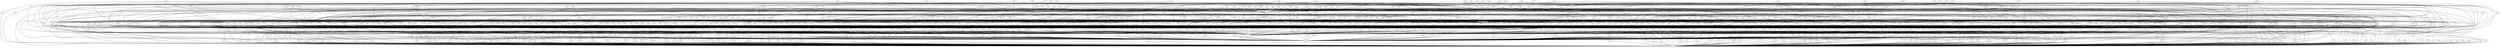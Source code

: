 graph G {
0;
1;
2;
3;
4;
5;
6;
7;
8;
9;
10;
11;
12;
13;
14;
15;
16;
17;
18;
19;
20;
21;
22;
23;
24;
25;
26;
27;
28;
29;
30;
31;
32;
33;
34;
35;
36;
37;
38;
39;
40;
41;
42;
43;
44;
45;
46;
47;
48;
49;
50;
51;
52;
53;
54;
55;
56;
57;
58;
59;
60;
61;
62;
63;
64;
65;
66;
67;
68;
69;
70;
71;
72;
73;
74;
75;
76;
77;
78;
79;
80;
81;
82;
83;
84;
85;
86;
87;
88;
89;
90;
91;
92;
93;
94;
95;
96;
97;
98;
99;
100;
101;
102;
103;
104;
105;
106;
107;
108;
109;
110;
111;
112;
113;
114;
115;
116;
117;
118;
119;
120;
121;
122;
123;
124;
125;
126;
127;
128;
129;
130;
131;
132;
133;
134;
135;
136;
137;
138;
139;
140;
141;
142;
143;
144;
145;
146;
147;
148;
149;
150;
151;
152;
153;
154;
155;
156;
157;
158;
159;
160;
161;
162;
163;
164;
165;
166;
167;
168;
169;
170;
171;
172;
173;
174;
175;
176;
177;
178;
179;
180;
181;
182;
183;
184;
185;
186;
187;
188;
189;
190;
191;
192;
193;
194;
195;
196;
197;
198;
199;
200;
201;
202;
203;
204;
205;
206;
207;
208;
209;
210;
211;
212;
213;
214;
215;
216;
217;
218;
219;
220;
221;
222;
223;
224;
225;
226;
227;
228;
229;
230;
231;
232;
233;
234;
235;
236;
237;
238;
239;
240;
241;
242;
243;
244;
245;
246;
247;
248;
249;
250;
251;
252;
253;
254;
255;
256;
257;
258;
259;
260;
261;
262;
263;
264;
265;
266;
267;
268;
269;
270;
271;
272;
273;
274;
275;
276;
277;
278;
279;
280;
281;
282;
283;
284;
285;
286;
287;
288;
289;
290;
291;
292;
293;
294;
295;
296;
297;
298;
299;
300;
301;
302;
303;
304;
305;
306;
307;
308;
309;
310;
311;
312;
313;
314;
315;
316;
317;
318;
319;
320;
321;
322;
323;
324;
325;
326;
327;
328;
329;
330;
331;
332;
333;
334;
335;
336;
337;
338;
339;
340;
341;
342;
343;
344;
345;
346;
347;
348;
349;
350;
351;
352;
353;
354;
355;
356;
357;
358;
359;
360;
361;
362;
363;
364;
365;
366;
367;
368;
369;
370;
371;
372;
373;
374;
375;
376;
377;
378;
379;
380;
381;
382;
383;
384;
385;
386;
387;
388;
389;
390;
391;
392;
393;
394;
395;
396;
397;
398;
399;
400;
401;
402;
403;
404;
405;
406;
407;
408;
409;
410;
411;
412;
413;
414;
415;
416;
417;
418;
419;
420;
421;
422;
423;
424;
425;
426;
427;
428;
429;
430;
431;
432;
433;
434;
435;
436;
437;
438;
439;
440;
441;
442;
443;
444;
445;
446;
447;
448;
449;
450;
451;
452;
453;
454;
455;
456;
457;
458;
459;
460;
461;
462;
463;
464;
465;
466;
467;
468;
469;
470;
471;
472;
473;
474;
475;
476;
477;
478;
479;
480;
481;
482;
483;
484;
485;
486;
487;
488;
489;
490;
491;
492;
493;
494;
495;
496;
497;
498;
499;
500;
501;
502;
503;
504;
505;
506;
507;
508;
509;
510;
511;
512;
513;
514;
515;
516;
517;
518;
519;
520;
521;
522;
523;
524;
525;
526;
527;
528;
529;
530;
531;
532;
533;
534;
535;
536;
537;
538;
539;
540;
541;
542;
543;
544;
545;
546;
547;
548;
549;
550;
551;
552;
553;
554;
555;
556;
557;
558;
559;
560;
561;
562;
563;
564;
565;
566;
567;
568;
569;
570;
571;
572;
573;
574;
575;
576;
577;
578;
579;
580;
581;
582;
583;
584;
585;
586;
587;
588;
589;
590;
591;
592;
593;
594;
595;
596;
597;
598;
599;
600;
601;
602;
603;
604;
605;
606;
607;
608;
609;
610;
611;
612;
613;
614;
615;
616;
617;
618;
619;
620;
621;
622;
623;
624;
625;
626;
627;
628;
629;
630;
631;
632;
633;
634;
635;
636;
637;
638;
639;
640;
641;
642;
643;
644;
645;
646;
647;
648;
649;
650;
651;
652;
653;
654;
655;
656;
657;
658;
659;
660;
661;
662;
663;
664;
665;
666;
667;
668;
669;
670;
671;
672;
673;
674;
675;
676;
677;
678;
679;
680;
681;
682;
683;
684;
685;
686;
687;
688;
689;
690;
691;
692;
693;
694;
695;
696;
697;
698;
699;
700;
701;
702;
703;
704;
705;
706;
707;
708;
709;
710;
711;
712;
713;
714;
715;
716;
717;
718;
719;
720;
721;
722;
723;
724;
725;
726;
727;
728;
729;
730;
731;
732;
733;
734;
735;
736;
737;
738;
739;
740;
741;
742;
743;
744;
745;
746;
747;
748;
749;
750;
751;
752;
753;
754;
755;
756;
757;
758;
759;
760;
761;
762;
763;
764;
765;
766;
767;
768;
769;
770;
771;
772;
773;
774;
775;
776;
777;
778;
779;
780;
781;
782;
783;
784;
785;
786;
787;
788;
789;
790;
791;
792;
793;
794;
795;
796;
797;
798;
799;
800;
801;
802;
803;
804;
805;
806;
807;
808;
809;
810;
811;
812;
813;
814;
815;
816;
817;
818;
819;
820;
821;
822;
823;
824;
825;
826;
827;
828;
829;
830;
831;
832;
833;
834;
835;
836;
837;
838;
839;
840;
841;
842;
843;
844;
845;
846;
847;
848;
849;
850;
851;
852;
853;
854;
855;
856;
857;
858;
859;
860;
861;
862;
863;
864;
865;
866;
867;
868;
869;
870;
871;
872;
873;
874;
875;
876;
877;
878;
879;
880;
881;
882;
883;
884;
885;
886;
887;
888;
889;
890;
891;
892;
893;
894;
895;
896;
897;
898;
899;
900;
901;
902;
903;
904;
905;
906;
907;
908;
909;
910;
911;
912;
913;
914;
915;
916;
917;
918;
919;
920;
921;
922;
923;
924;
925;
926;
927;
928;
929;
930;
931;
932;
933;
934;
935;
936;
937;
938;
939;
940;
941;
942;
943;
944;
945;
946;
947;
948;
949;
950;
951;
952;
953;
954;
955;
956;
957;
958;
959;
960;
961;
962;
963;
964;
965;
966;
967;
968;
969;
970;
971;
972;
973;
974;
975;
976;
977;
978;
979;
980;
981;
982;
983;
984;
985;
986;
987;
988;
989;
990;
991;
992;
993;
994;
995;
996;
997;
998;
999;
1--0 ;
2--0 ;
3--0 ;
4--0 ;
5--0 ;
6--0 ;
7--0 ;
8--0 ;
9--0 ;
10--0 ;
11--0 ;
12--0 ;
13--0 ;
14--0 ;
15--0 ;
16--0 ;
17--0 ;
18--0 ;
19--0 ;
20--0 ;
21--0 ;
22--0 ;
23--0 ;
24--0 ;
25--0 ;
26--0 ;
27--0 ;
28--0 ;
29--0 ;
30--0 ;
31--0 ;
32--0 ;
33--0 ;
34--0 ;
35--0 ;
36--0 ;
37--0 ;
38--0 ;
39--0 ;
40--0 ;
41--0 ;
42--0 ;
43--0 ;
44--0 ;
45--0 ;
46--0 ;
47--0 ;
48--0 ;
49--0 ;
50--0 ;
51--0 ;
52--0 ;
53--0 ;
54--0 ;
55--0 ;
56--0 ;
57--0 ;
58--0 ;
59--0 ;
60--0 ;
61--0 ;
62--0 ;
63--0 ;
64--0 ;
65--0 ;
66--0 ;
67--0 ;
68--0 ;
69--0 ;
70--0 ;
71--0 ;
72--0 ;
73--0 ;
74--0 ;
75--0 ;
76--0 ;
77--0 ;
78--0 ;
79--0 ;
80--0 ;
81--0 ;
82--0 ;
83--0 ;
84--0 ;
85--0 ;
86--0 ;
87--0 ;
88--0 ;
89--0 ;
90--0 ;
91--0 ;
92--0 ;
93--0 ;
94--0 ;
95--0 ;
96--0 ;
97--0 ;
98--0 ;
99--0 ;
100--0 ;
101--0 ;
102--0 ;
103--0 ;
104--0 ;
105--0 ;
106--0 ;
107--0 ;
108--0 ;
109--0 ;
110--0 ;
111--0 ;
112--0 ;
113--0 ;
114--0 ;
115--0 ;
116--0 ;
117--0 ;
118--0 ;
119--0 ;
120--0 ;
121--0 ;
122--0 ;
123--0 ;
124--0 ;
125--0 ;
126--0 ;
127--0 ;
128--0 ;
129--0 ;
130--0 ;
131--0 ;
132--0 ;
133--0 ;
134--0 ;
135--0 ;
136--0 ;
137--0 ;
138--0 ;
139--0 ;
140--0 ;
141--0 ;
142--0 ;
143--0 ;
144--0 ;
145--0 ;
146--0 ;
147--0 ;
148--0 ;
149--0 ;
150--0 ;
151--0 ;
152--0 ;
153--0 ;
154--0 ;
155--0 ;
156--0 ;
157--0 ;
158--0 ;
159--0 ;
160--0 ;
161--0 ;
162--0 ;
163--0 ;
164--0 ;
165--0 ;
166--0 ;
167--0 ;
168--0 ;
169--0 ;
170--0 ;
171--0 ;
172--0 ;
173--0 ;
174--0 ;
175--0 ;
176--0 ;
177--0 ;
178--0 ;
179--0 ;
180--0 ;
181--0 ;
182--0 ;
183--0 ;
184--0 ;
185--0 ;
186--0 ;
187--0 ;
188--0 ;
189--0 ;
190--0 ;
191--0 ;
192--0 ;
193--0 ;
194--0 ;
195--0 ;
196--0 ;
197--0 ;
198--0 ;
199--0 ;
200--0 ;
201--0 ;
202--0 ;
203--0 ;
204--0 ;
205--0 ;
206--0 ;
207--0 ;
208--0 ;
209--0 ;
210--0 ;
211--0 ;
212--0 ;
213--0 ;
214--0 ;
215--0 ;
216--0 ;
217--0 ;
218--0 ;
219--0 ;
220--0 ;
221--0 ;
222--0 ;
223--0 ;
224--0 ;
225--0 ;
226--0 ;
227--0 ;
228--0 ;
229--0 ;
230--0 ;
231--0 ;
232--0 ;
233--0 ;
234--0 ;
235--0 ;
236--0 ;
237--0 ;
238--0 ;
239--0 ;
241--240 ;
242--179 ;
242--240 ;
243--240 ;
244--240 ;
245--240 ;
246--240 ;
247--240 ;
248--240 ;
249--129 ;
249--240 ;
250--108 ;
250--240 ;
251--106 ;
251--240 ;
252--171 ;
252--240 ;
253--240 ;
254--13 ;
254--240 ;
255--208 ;
255--240 ;
256--240 ;
257--240 ;
258--222 ;
258--240 ;
259--2 ;
259--240 ;
260--121 ;
260--240 ;
261--240 ;
262--240 ;
263--27 ;
263--240 ;
264--48 ;
264--240 ;
265--118 ;
265--240 ;
266--55 ;
266--240 ;
267--233 ;
267--240 ;
268--235 ;
268--240 ;
269--81 ;
269--240 ;
270--240 ;
271--86 ;
271--240 ;
272--175 ;
272--240 ;
273--172 ;
273--240 ;
274--240 ;
275--240 ;
276--30 ;
276--240 ;
277--152 ;
277--240 ;
278--26 ;
278--240 ;
279--59 ;
279--240 ;
280--212 ;
280--240 ;
281--52 ;
281--240 ;
282--95 ;
282--240 ;
283--240 ;
284--240 ;
285--98 ;
285--240 ;
286--85 ;
286--240 ;
287--80 ;
287--240 ;
288--240 ;
289--240 ;
290--240 ;
291--240 ;
292--115 ;
292--240 ;
293--113 ;
293--240 ;
294--164 ;
294--240 ;
295--198 ;
295--240 ;
296--18 ;
296--240 ;
297--29 ;
297--240 ;
298--240 ;
299--240 ;
300--240 ;
301--183 ;
301--240 ;
302--135 ;
302--240 ;
303--240 ;
304--200 ;
304--240 ;
305--204 ;
305--240 ;
306--134 ;
306--240 ;
307--240 ;
308--49 ;
308--240 ;
309--206 ;
309--240 ;
310--148 ;
310--240 ;
311--185 ;
311--240 ;
312--97 ;
312--240 ;
313--240 ;
314--169 ;
314--240 ;
315--51 ;
315--240 ;
316--150 ;
316--240 ;
317--168 ;
317--240 ;
318--240 ;
319--109 ;
319--240 ;
320--240 ;
321--34 ;
321--240 ;
322--140 ;
322--240 ;
323--93 ;
323--240 ;
324--240 ;
325--90 ;
325--240 ;
326--240 ;
327--214 ;
327--240 ;
328--20 ;
328--240 ;
329--167 ;
329--240 ;
330--211 ;
330--240 ;
331--227 ;
331--240 ;
332--156 ;
332--240 ;
333--119 ;
333--240 ;
334--240 ;
335--145 ;
335--240 ;
336--240 ;
337--240 ;
338--45 ;
338--240 ;
339--103 ;
339--240 ;
340--240 ;
341--240 ;
342--187 ;
342--240 ;
343--240 ;
344--240 ;
345--54 ;
345--240 ;
346--4 ;
346--240 ;
347--83 ;
347--240 ;
348--207 ;
348--240 ;
349--46 ;
349--240 ;
350--111 ;
350--240 ;
351--101 ;
351--240 ;
352--177 ;
352--240 ;
353--240 ;
354--240 ;
355--240 ;
356--240 ;
357--107 ;
357--240 ;
358--128 ;
358--240 ;
359--186 ;
359--240 ;
360--225 ;
360--240 ;
361--240 ;
362--25 ;
362--240 ;
363--125 ;
363--240 ;
364--75 ;
364--240 ;
365--44 ;
365--240 ;
366--149 ;
366--240 ;
367--155 ;
367--240 ;
368--147 ;
368--240 ;
369--240 ;
370--240 ;
371--240 ;
372--240 ;
373--219 ;
373--240 ;
374--160 ;
374--240 ;
375--16 ;
375--240 ;
376--136 ;
376--240 ;
377--240 ;
378--32 ;
378--240 ;
379--33 ;
379--240 ;
380--71 ;
380--240 ;
381--110 ;
381--240 ;
382--132 ;
382--240 ;
383--82 ;
383--240 ;
384--240 ;
385--240 ;
386--240 ;
387--240 ;
388--240 ;
389--240 ;
390--240 ;
391--94 ;
391--240 ;
392--124 ;
392--240 ;
393--240 ;
394--240 ;
395--240 ;
396--180 ;
396--240 ;
397--240 ;
398--240 ;
399--35 ;
399--240 ;
400--240 ;
401--3 ;
401--240 ;
402--143 ;
402--240 ;
403--240 ;
404--69 ;
404--240 ;
405--240 ;
406--240 ;
407--240 ;
408--240 ;
409--42 ;
409--240 ;
410--133 ;
410--240 ;
411--240 ;
412--240 ;
413--240 ;
414--240 ;
415--240 ;
416--11 ;
416--240 ;
417--199 ;
417--240 ;
418--60 ;
418--240 ;
419--114 ;
419--240 ;
420--240 ;
422--421 ;
423--332 ;
423--421 ;
424--292 ;
424--421 ;
425--318 ;
425--421 ;
426--130 ;
426--248 ;
426--421 ;
427--128 ;
427--421 ;
428--421 ;
429--249 ;
429--421 ;
430--344 ;
430--421 ;
431--373 ;
431--421 ;
432--36 ;
432--284 ;
432--421 ;
433--418 ;
433--421 ;
434--291 ;
434--421 ;
435--376 ;
435--421 ;
436--173 ;
436--421 ;
437--306 ;
437--421 ;
438--21 ;
438--320 ;
438--421 ;
439--47 ;
439--299 ;
439--421 ;
440--114 ;
440--421 ;
441--202 ;
441--283 ;
441--421 ;
442--421 ;
443--160 ;
443--421 ;
444--339 ;
444--421 ;
445--45 ;
445--421 ;
446--87 ;
446--406 ;
446--421 ;
447--2 ;
447--421 ;
448--196 ;
448--326 ;
448--421 ;
449--37 ;
449--421 ;
450--142 ;
450--421 ;
451--355 ;
451--421 ;
452--421 ;
453--120 ;
453--356 ;
453--421 ;
454--269 ;
454--421 ;
455--210 ;
455--384 ;
455--421 ;
456--302 ;
456--421 ;
457--304 ;
457--421 ;
458--50 ;
458--414 ;
458--421 ;
459--92 ;
459--300 ;
459--421 ;
460--42 ;
460--421 ;
461--243 ;
461--421 ;
462--421 ;
463--277 ;
463--421 ;
464--73 ;
464--421 ;
465--308 ;
465--421 ;
466--378 ;
466--421 ;
467--266 ;
467--421 ;
468--421 ;
469--31 ;
469--353 ;
469--421 ;
470--38 ;
470--421 ;
471--218 ;
471--421 ;
472--51 ;
472--421 ;
473--421 ;
474--100 ;
474--274 ;
474--421 ;
475--221 ;
475--421 ;
476--278 ;
476--421 ;
477--155 ;
477--421 ;
478--297 ;
478--421 ;
479--242 ;
479--421 ;
480--150 ;
480--421 ;
481--234 ;
481--261 ;
481--421 ;
482--293 ;
482--421 ;
483--256 ;
483--421 ;
484--279 ;
484--421 ;
485--421 ;
486--327 ;
486--421 ;
487--69 ;
487--421 ;
488--181 ;
488--421 ;
489--190 ;
489--411 ;
489--421 ;
490--421 ;
491--153 ;
491--421 ;
492--421 ;
493--380 ;
493--421 ;
494--230 ;
494--421 ;
495--35 ;
495--421 ;
496--251 ;
496--421 ;
497--64 ;
497--289 ;
497--421 ;
498--79 ;
498--369 ;
498--421 ;
499--102 ;
499--313 ;
499--421 ;
500--402 ;
500--421 ;
501--8 ;
501--405 ;
501--421 ;
502--72 ;
502--421 ;
503--161 ;
503--385 ;
503--421 ;
504--421 ;
505--7 ;
505--340 ;
505--421 ;
506--178 ;
506--421 ;
507--223 ;
507--341 ;
507--421 ;
508--17 ;
508--413 ;
508--421 ;
509--288 ;
509--421 ;
510--184 ;
510--421 ;
511--271 ;
511--421 ;
512--203 ;
512--421 ;
513--147 ;
513--421 ;
514--309 ;
514--421 ;
515--264 ;
515--421 ;
516--260 ;
516--421 ;
517--171 ;
517--421 ;
518--421 ;
519--164 ;
519--421 ;
520--359 ;
520--421 ;
521--237 ;
521--324 ;
521--421 ;
522--421 ;
523--216 ;
523--343 ;
523--421 ;
524--174 ;
524--389 ;
524--421 ;
525--415 ;
525--421 ;
526--137 ;
526--370 ;
526--421 ;
527--366 ;
527--421 ;
528--372 ;
528--421 ;
529--13 ;
529--421 ;
530--333 ;
530--421 ;
531--84 ;
531--421 ;
532--108 ;
532--421 ;
533--281 ;
533--421 ;
534--192 ;
534--257 ;
534--421 ;
535--421 ;
536--342 ;
536--421 ;
537--61 ;
537--412 ;
537--421 ;
538--12 ;
538--407 ;
538--421 ;
539--204 ;
539--421 ;
540--217 ;
540--421 ;
541--28 ;
541--337 ;
541--421 ;
542--319 ;
542--421 ;
543--220 ;
543--408 ;
543--421 ;
544--351 ;
544--421 ;
545--328 ;
545--421 ;
546--392 ;
546--421 ;
547--286 ;
547--421 ;
548--421 ;
549--232 ;
549--275 ;
549--421 ;
550--205 ;
550--361 ;
550--421 ;
551--139 ;
551--395 ;
551--421 ;
552--118 ;
552--421 ;
553--53 ;
553--421 ;
554--117 ;
554--421 ;
555--3 ;
555--421 ;
556--211 ;
556--421 ;
557--421 ;
558--421 ;
559--14 ;
559--421 ;
561--560 ;
562--539 ;
562--560 ;
563--560 ;
564--357 ;
564--529 ;
564--560 ;
565--25 ;
565--433 ;
565--560 ;
566--59 ;
566--542 ;
566--560 ;
567--440 ;
567--560 ;
568--432 ;
568--560 ;
569--192 ;
569--246 ;
569--560 ;
570--390 ;
570--452 ;
570--560 ;
571--219 ;
571--429 ;
571--560 ;
572--274 ;
572--560 ;
573--165 ;
573--405 ;
573--560 ;
574--315 ;
574--560 ;
575--99 ;
575--466 ;
575--560 ;
576--9 ;
576--303 ;
576--548 ;
576--560 ;
577--143 ;
577--560 ;
578--102 ;
578--560 ;
579--156 ;
579--435 ;
579--560 ;
580--10 ;
580--434 ;
580--560 ;
581--479 ;
581--560 ;
582--409 ;
582--535 ;
582--560 ;
583--296 ;
583--427 ;
583--560 ;
584--272 ;
584--518 ;
584--560 ;
585--100 ;
585--560 ;
586--470 ;
586--560 ;
587--294 ;
587--477 ;
587--560 ;
588--245 ;
588--491 ;
588--560 ;
589--113 ;
589--560 ;
590--224 ;
590--394 ;
590--473 ;
590--560 ;
591--364 ;
591--464 ;
591--560 ;
592--52 ;
592--527 ;
592--560 ;
593--119 ;
593--533 ;
593--560 ;
594--270 ;
594--559 ;
594--560 ;
595--259 ;
595--555 ;
595--560 ;
596--327 ;
596--560 ;
597--184 ;
597--560 ;
598--560 ;
599--69 ;
599--560 ;
600--157 ;
600--478 ;
600--560 ;
601--543 ;
601--560 ;
602--314 ;
602--554 ;
602--560 ;
603--520 ;
603--560 ;
604--396 ;
604--460 ;
604--560 ;
605--129 ;
605--483 ;
605--560 ;
606--516 ;
606--560 ;
607--74 ;
607--393 ;
607--490 ;
607--560 ;
608--93 ;
608--451 ;
608--560 ;
609--197 ;
609--307 ;
609--468 ;
609--560 ;
610--65 ;
610--244 ;
610--560 ;
611--350 ;
611--504 ;
611--560 ;
612--368 ;
612--560 ;
613--173 ;
613--262 ;
613--560 ;
614--330 ;
614--475 ;
614--560 ;
615--209 ;
615--257 ;
615--560 ;
616--131 ;
616--424 ;
616--560 ;
617--77 ;
617--544 ;
617--560 ;
618--84 ;
618--411 ;
618--560 ;
619--438 ;
619--560 ;
620--126 ;
620--343 ;
620--560 ;
621--215 ;
621--389 ;
621--560 ;
622--19 ;
622--337 ;
622--560 ;
623--386 ;
623--560 ;
624--57 ;
624--334 ;
624--442 ;
624--560 ;
625--46 ;
625--492 ;
625--560 ;
626--16 ;
626--560 ;
627--154 ;
627--253 ;
627--522 ;
627--560 ;
628--96 ;
628--387 ;
628--560 ;
629--95 ;
629--484 ;
629--560 ;
630--399 ;
630--560 ;
631--116 ;
631--528 ;
631--560 ;
632--398 ;
632--449 ;
632--560 ;
633--22 ;
633--560 ;
634--139 ;
634--560 ;
635--196 ;
635--247 ;
635--560 ;
636--367 ;
636--560 ;
637--480 ;
637--560 ;
638--384 ;
638--560 ;
639--30 ;
639--444 ;
639--560 ;
640--41 ;
640--547 ;
640--560 ;
641--49 ;
641--525 ;
641--560 ;
642--446 ;
642--560 ;
643--310 ;
643--560 ;
645--644 ;
646--376 ;
646--567 ;
646--644 ;
647--86 ;
647--461 ;
647--563 ;
647--644 ;
648--229 ;
648--412 ;
648--619 ;
648--644 ;
649--48 ;
649--525 ;
649--644 ;
650--325 ;
650--468 ;
650--644 ;
651--378 ;
651--625 ;
651--644 ;
652--130 ;
652--247 ;
652--644 ;
653--542 ;
653--644 ;
654--20 ;
654--557 ;
654--572 ;
654--644 ;
655--12 ;
655--604 ;
655--644 ;
656--179 ;
656--478 ;
656--644 ;
657--37 ;
657--355 ;
657--598 ;
657--644 ;
658--267 ;
658--593 ;
658--644 ;
659--532 ;
659--610 ;
659--644 ;
660--177 ;
660--583 ;
660--644 ;
661--24 ;
661--288 ;
661--644 ;
662--111 ;
662--595 ;
662--644 ;
663--142 ;
663--284 ;
663--644 ;
664--163 ;
664--588 ;
664--644 ;
665--569 ;
665--644 ;
666--162 ;
666--300 ;
666--581 ;
666--644 ;
667--317 ;
667--470 ;
667--644 ;
668--551 ;
668--626 ;
668--644 ;
669--499 ;
669--644 ;
670--99 ;
670--434 ;
670--644 ;
671--187 ;
671--614 ;
671--644 ;
672--83 ;
672--511 ;
672--630 ;
672--644 ;
673--103 ;
673--430 ;
673--612 ;
673--644 ;
674--44 ;
674--530 ;
674--644 ;
675--98 ;
675--594 ;
675--644 ;
676--213 ;
676--341 ;
676--642 ;
676--644 ;
677--455 ;
677--597 ;
677--644 ;
678--66 ;
678--601 ;
678--644 ;
679--74 ;
679--336 ;
679--428 ;
679--644 ;
680--469 ;
680--644 ;
681--132 ;
681--493 ;
681--574 ;
681--644 ;
683--682 ;
684--236 ;
684--403 ;
684--535 ;
684--682 ;
685--149 ;
685--630 ;
685--682 ;
686--119 ;
686--486 ;
686--682 ;
687--46 ;
687--430 ;
687--682 ;
688--43 ;
688--398 ;
688--682 ;
689--640 ;
689--682 ;
690--62 ;
690--456 ;
690--682 ;
691--305 ;
691--540 ;
691--682 ;
692--223 ;
692--397 ;
692--682 ;
693--258 ;
693--450 ;
693--682 ;
694--224 ;
694--545 ;
694--682 ;
695--273 ;
695--491 ;
695--682 ;
696--334 ;
696--495 ;
696--682 ;
697--24 ;
697--482 ;
697--682 ;
698--551 ;
698--682 ;
699--20 ;
699--548 ;
699--682 ;
700--99 ;
700--298 ;
700--682 ;
701--199 ;
701--682 ;
702--216 ;
702--370 ;
702--682 ;
703--271 ;
703--682 ;
704--331 ;
704--557 ;
704--682 ;
705--191 ;
705--415 ;
705--603 ;
705--682 ;
706--276 ;
706--600 ;
706--682 ;
707--352 ;
707--494 ;
707--682 ;
708--416 ;
708--470 ;
708--682 ;
709--379 ;
709--485 ;
709--634 ;
709--682 ;
710--477 ;
710--682 ;
711--498 ;
711--682 ;
712--39 ;
712--514 ;
712--682 ;
713--120 ;
713--408 ;
713--682 ;
714--419 ;
714--492 ;
714--682 ;
715--158 ;
715--355 ;
715--682 ;
716--311 ;
716--605 ;
716--682 ;
717--338 ;
717--682 ;
718--682 ;
719--125 ;
719--496 ;
719--572 ;
719--682 ;
720--326 ;
720--682 ;
721--364 ;
721--552 ;
721--682 ;
722--209 ;
722--337 ;
722--682 ;
723--203 ;
723--636 ;
723--682 ;
724--145 ;
724--536 ;
724--682 ;
725--360 ;
725--464 ;
725--682 ;
726--287 ;
726--554 ;
726--644 ;
726--682 ;
727--323 ;
727--531 ;
727--682 ;
728--627 ;
728--682 ;
729--310 ;
729--487 ;
729--682 ;
730--202 ;
730--388 ;
730--682 ;
731--439 ;
731--682 ;
732--386 ;
732--510 ;
732--682 ;
733--165 ;
733--682 ;
734--28 ;
734--411 ;
734--682 ;
735--196 ;
735--356 ;
735--682 ;
736--127 ;
736--527 ;
736--682 ;
737--193 ;
737--682 ;
738--410 ;
738--427 ;
738--682 ;
739--115 ;
739--444 ;
739--682 ;
740--469 ;
740--682 ;
741--608 ;
741--682 ;
742--210 ;
742--261 ;
742--682 ;
743--186 ;
743--682 ;
744--208 ;
744--431 ;
744--682 ;
745--501 ;
745--589 ;
745--682 ;
746--259 ;
746--472 ;
746--682 ;
747--56 ;
747--544 ;
747--682 ;
748--206 ;
748--682 ;
749--215 ;
749--682 ;
750--607 ;
750--682 ;
751--219 ;
751--437 ;
751--682 ;
752--246 ;
752--513 ;
752--682 ;
753--265 ;
753--517 ;
753--682 ;
754--34 ;
754--466 ;
754--682 ;
755--290 ;
755--447 ;
755--682 ;
756--484 ;
756--682 ;
757--250 ;
757--471 ;
757--682 ;
758--12 ;
758--324 ;
758--682 ;
759--332 ;
759--682 ;
760--106 ;
760--574 ;
760--682 ;
761--365 ;
761--642 ;
761--682 ;
762--234 ;
762--361 ;
762--682 ;
763--263 ;
763--559 ;
763--682 ;
764--32 ;
764--682 ;
765--242 ;
765--682 ;
766--213 ;
766--682 ;
767--247 ;
767--532 ;
767--682 ;
768--620 ;
768--682 ;
769--22 ;
769--371 ;
769--504 ;
769--682 ;
770--55 ;
770--682 ;
771--345 ;
771--480 ;
771--682 ;
772--167 ;
772--567 ;
772--682 ;
773--221 ;
773--563 ;
773--682 ;
774--207 ;
774--601 ;
774--682 ;
775--131 ;
775--257 ;
775--682 ;
776--300 ;
776--597 ;
776--682 ;
777--53 ;
777--318 ;
777--682 ;
778--381 ;
778--682 ;
779--138 ;
779--463 ;
779--612 ;
779--682 ;
780--87 ;
780--407 ;
780--682 ;
781--555 ;
781--682 ;
782--6 ;
782--530 ;
782--682 ;
783--297 ;
783--682 ;
784--347 ;
784--519 ;
784--682 ;
785--166 ;
785--500 ;
785--682 ;
786--252 ;
786--488 ;
786--682 ;
787--396 ;
787--556 ;
787--682 ;
788--301 ;
788--682 ;
789--103 ;
789--682 ;
790--229 ;
790--400 ;
790--682 ;
791--244 ;
791--502 ;
791--682 ;
792--78 ;
792--542 ;
792--682 ;
793--190 ;
793--390 ;
793--682 ;
794--77 ;
794--515 ;
794--682 ;
795--380 ;
795--682 ;
796--260 ;
796--641 ;
796--682 ;
797--159 ;
797--457 ;
797--682 ;
798--336 ;
798--682 ;
799--65 ;
799--303 ;
799--682 ;
800--176 ;
800--387 ;
800--682 ;
801--350 ;
801--460 ;
801--682 ;
802--226 ;
802--476 ;
802--682 ;
803--268 ;
803--565 ;
803--682 ;
804--270 ;
804--506 ;
804--682 ;
805--169 ;
805--454 ;
805--682 ;
806--100 ;
806--682 ;
807--376 ;
807--682 ;
808--132 ;
808--682 ;
809--68 ;
809--283 ;
809--606 ;
809--682 ;
810--26 ;
810--614 ;
810--682 ;
811--116 ;
811--245 ;
811--442 ;
811--682 ;
812--458 ;
812--578 ;
812--682 ;
813--95 ;
813--465 ;
813--682 ;
814--182 ;
814--528 ;
814--682 ;
815--70 ;
815--394 ;
815--468 ;
815--682 ;
816--141 ;
816--424 ;
816--682 ;
817--316 ;
817--436 ;
817--682 ;
818--10 ;
818--262 ;
818--518 ;
818--682 ;
819--307 ;
819--452 ;
819--682 ;
820--48 ;
820--564 ;
820--682 ;
821--122 ;
821--434 ;
821--682 ;
822--537 ;
822--682 ;
823--64 ;
823--385 ;
823--682 ;
824--549 ;
824--682 ;
825--66 ;
825--682 ;
826--392 ;
826--626 ;
826--682 ;
827--296 ;
827--682 ;
828--101 ;
828--533 ;
828--682 ;
829--189 ;
829--256 ;
829--682 ;
830--467 ;
830--682 ;
831--151 ;
831--682 ;
832--104 ;
832--340 ;
832--682 ;
833--57 ;
833--429 ;
833--682 ;
834--40 ;
834--377 ;
834--682 ;
835--15 ;
835--243 ;
835--682 ;
836--508 ;
836--577 ;
836--682 ;
837--239 ;
837--581 ;
837--682 ;
839--838 ;
840--335 ;
840--553 ;
840--678 ;
840--789 ;
840--838 ;
841--399 ;
841--737 ;
841--838 ;
842--37 ;
842--405 ;
842--689 ;
842--838 ;
843--383 ;
843--490 ;
843--838 ;
844--309 ;
844--586 ;
844--797 ;
844--838 ;
845--348 ;
845--554 ;
845--838 ;
846--263 ;
846--605 ;
846--649 ;
846--838 ;
847--15 ;
847--386 ;
847--485 ;
847--665 ;
847--838 ;
848--189 ;
848--354 ;
848--606 ;
848--680 ;
848--838 ;
849--638 ;
849--663 ;
849--688 ;
849--838 ;
850--613 ;
850--670 ;
850--744 ;
850--838 ;
851--388 ;
851--450 ;
851--662 ;
851--838 ;
852--38 ;
852--275 ;
852--603 ;
852--669 ;
852--838 ;
853--308 ;
853--654 ;
853--805 ;
853--838 ;
854--391 ;
854--629 ;
854--831 ;
854--838 ;
855--854 ;
856--844 ;
857--856 ;
858--124 ;
858--473 ;
858--768 ;
858--856 ;
859--15 ;
859--394 ;
859--452 ;
859--856 ;
860--348 ;
860--512 ;
860--655 ;
860--820 ;
860--856 ;
861--503 ;
861--613 ;
861--770 ;
861--856 ;
862--31 ;
862--313 ;
862--637 ;
862--731 ;
862--856 ;
863--314 ;
863--529 ;
863--671 ;
863--773 ;
863--856 ;
864--279 ;
864--654 ;
864--745 ;
864--856 ;
865--130 ;
865--746 ;
865--856 ;
866--345 ;
866--565 ;
866--669 ;
866--856 ;
867--143 ;
867--482 ;
867--651 ;
867--856 ;
868--67 ;
868--465 ;
868--630 ;
868--856 ;
869--622 ;
869--650 ;
869--763 ;
869--856 ;
870--252 ;
870--436 ;
870--578 ;
870--856 ;
871--413 ;
871--562 ;
871--649 ;
871--733 ;
871--856 ;
872--494 ;
872--612 ;
872--856 ;
873--181 ;
873--412 ;
873--568 ;
873--698 ;
873--856 ;
874--251 ;
874--629 ;
874--711 ;
874--856 ;
875--79 ;
875--582 ;
875--720 ;
875--856 ;
876--88 ;
876--522 ;
876--807 ;
876--856 ;
877--65 ;
877--388 ;
877--442 ;
877--856 ;
878--438 ;
878--735 ;
878--856 ;
879--284 ;
879--566 ;
879--805 ;
879--856 ;
880--239 ;
880--530 ;
880--636 ;
880--856 ;
881--289 ;
881--580 ;
881--766 ;
881--856 ;
882--417 ;
882--670 ;
882--856 ;
883--219 ;
883--467 ;
883--856 ;
884--449 ;
884--660 ;
884--832 ;
884--856 ;
885--390 ;
885--460 ;
885--856 ;
886--282 ;
886--616 ;
886--821 ;
886--856 ;
887--163 ;
887--270 ;
887--548 ;
887--856 ;
888--129 ;
888--547 ;
888--856 ;
889--225 ;
889--588 ;
889--691 ;
889--856 ;
890--443 ;
890--760 ;
890--856 ;
891--495 ;
891--569 ;
891--856 ;
892--2 ;
892--680 ;
892--716 ;
892--856 ;
893--397 ;
893--445 ;
893--633 ;
893--856 ;
894--218 ;
894--587 ;
894--756 ;
894--856 ;
895--57 ;
895--528 ;
895--856 ;
896--89 ;
896--420 ;
896--462 ;
896--598 ;
896--718 ;
896--856 ;
897--139 ;
897--738 ;
897--856 ;
898--71 ;
898--658 ;
898--755 ;
898--856 ;
899--120 ;
899--623 ;
899--667 ;
899--856 ;
900--115 ;
900--527 ;
900--856 ;
901--406 ;
901--617 ;
901--656 ;
901--789 ;
901--856 ;
902--349 ;
902--490 ;
902--825 ;
902--856 ;
903--166 ;
903--243 ;
903--581 ;
903--856 ;
904--204 ;
904--611 ;
904--856 ;
905--73 ;
905--343 ;
905--668 ;
905--741 ;
905--856 ;
906--90 ;
906--558 ;
906--643 ;
906--717 ;
906--856 ;
907--435 ;
907--662 ;
907--783 ;
907--856 ;
908--83 ;
908--493 ;
908--788 ;
908--856 ;
909--198 ;
909--425 ;
909--646 ;
909--761 ;
909--856 ;
910--123 ;
910--244 ;
910--677 ;
910--856 ;
911--505 ;
911--678 ;
911--688 ;
911--856 ;
912--458 ;
912--676 ;
912--856 ;
913--101 ;
913--466 ;
913--856 ;
914--51 ;
914--714 ;
914--856 ;
915--6 ;
915--638 ;
915--856 ;
916--49 ;
916--456 ;
916--856 ;
918--917 ;
919--161 ;
919--632 ;
919--819 ;
919--912 ;
919--917 ;
920--140 ;
920--709 ;
920--917 ;
921--14 ;
921--413 ;
921--598 ;
921--781 ;
921--917 ;
922--201 ;
922--405 ;
922--653 ;
922--878 ;
922--917 ;
923--238 ;
923--400 ;
923--492 ;
923--869 ;
923--917 ;
924--316 ;
924--447 ;
924--563 ;
924--917 ;
925--259 ;
925--674 ;
925--868 ;
925--917 ;
926--267 ;
926--556 ;
926--850 ;
926--889 ;
926--917 ;
927--102 ;
927--248 ;
927--677 ;
927--728 ;
927--917 ;
928--546 ;
928--635 ;
928--799 ;
928--917 ;
929--226 ;
929--544 ;
929--917 ;
930--271 ;
930--641 ;
930--914 ;
930--917 ;
931--212 ;
931--451 ;
931--765 ;
931--846 ;
931--917 ;
932--224 ;
932--298 ;
932--468 ;
932--917 ;
933--92 ;
933--584 ;
933--853 ;
933--885 ;
933--917 ;
934--209 ;
934--290 ;
934--462 ;
934--917 ;
935--175 ;
935--424 ;
935--917 ;
936--132 ;
936--568 ;
936--845 ;
936--917 ;
937--440 ;
937--671 ;
937--841 ;
937--917 ;
938--184 ;
938--415 ;
938--917 ;
939--373 ;
939--603 ;
939--865 ;
939--917 ;
940--144 ;
940--414 ;
940--731 ;
940--917 ;
941--521 ;
941--664 ;
941--807 ;
941--917 ;
942--673 ;
942--715 ;
942--888 ;
942--917 ;
943--321 ;
943--552 ;
943--585 ;
943--898 ;
943--917 ;
944--254 ;
944--475 ;
944--837 ;
944--917 ;
945--31 ;
945--284 ;
945--562 ;
945--718 ;
945--917 ;
946--566 ;
946--652 ;
946--801 ;
946--917 ;
947--401 ;
947--579 ;
947--749 ;
947--867 ;
947--917 ;
948--38 ;
948--591 ;
948--707 ;
948--882 ;
948--917 ;
949--5 ;
949--428 ;
949--643 ;
949--827 ;
949--917 ;
950--369 ;
950--659 ;
950--697 ;
950--913 ;
950--917 ;
951--304 ;
951--633 ;
951--822 ;
951--917 ;
952--255 ;
952--639 ;
952--754 ;
952--900 ;
952--917 ;
953--28 ;
953--570 ;
953--917 ;
954--170 ;
954--695 ;
954--870 ;
954--917 ;
955--183 ;
955--461 ;
955--623 ;
955--798 ;
955--917 ;
956--91 ;
956--596 ;
956--824 ;
956--917 ;
957--628 ;
957--727 ;
957--916 ;
957--917 ;
958--141 ;
958--420 ;
958--642 ;
958--917 ;
959--602 ;
959--656 ;
959--792 ;
959--917 ;
960--217 ;
960--291 ;
960--911 ;
960--917 ;
961--119 ;
961--437 ;
961--917 ;
962--40 ;
962--486 ;
962--646 ;
962--917 ;
963--195 ;
963--318 ;
963--586 ;
963--669 ;
963--917 ;
964--666 ;
964--813 ;
964--880 ;
964--917 ;
965--249 ;
965--575 ;
965--789 ;
965--917 ;
966--389 ;
966--766 ;
966--917 ;
967--76 ;
967--372 ;
967--606 ;
967--890 ;
967--917 ;
968--523 ;
968--655 ;
968--762 ;
968--917 ;
969--106 ;
969--564 ;
969--884 ;
969--917 ;
970--126 ;
970--473 ;
970--778 ;
970--917 ;
971--199 ;
971--483 ;
971--665 ;
971--886 ;
971--917 ;
972--231 ;
972--354 ;
972--522 ;
972--741 ;
972--917 ;
973--160 ;
973--667 ;
973--752 ;
973--917 ;
974--48 ;
974--545 ;
974--574 ;
974--917 ;
975--526 ;
975--599 ;
975--661 ;
975--825 ;
975--917 ;
976--10 ;
976--388 ;
976--558 ;
976--917 ;
977--260 ;
977--571 ;
977--908 ;
977--917 ;
978--52 ;
978--668 ;
978--757 ;
978--917 ;
979--74 ;
979--411 ;
979--861 ;
979--917 ;
980--182 ;
980--479 ;
980--874 ;
980--917 ;
981--675 ;
981--738 ;
981--843 ;
981--917 ;
982--151 ;
982--257 ;
982--917 ;
983--202 ;
983--356 ;
983--917 ;
984--433 ;
984--823 ;
984--915 ;
984--917 ;
985--123 ;
985--377 ;
985--637 ;
985--680 ;
985--917 ;
986--87 ;
986--289 ;
986--601 ;
986--917 ;
987--89 ;
987--509 ;
987--803 ;
987--917 ;
988--368 ;
988--535 ;
988--894 ;
988--917 ;
989--767 ;
989--904 ;
989--917 ;
990--334 ;
990--506 ;
990--662 ;
990--917 ;
991--312 ;
991--619 ;
991--736 ;
991--895 ;
991--917 ;
992--173 ;
992--344 ;
992--830 ;
992--872 ;
992--917 ;
993--84 ;
993--341 ;
993--768 ;
993--917 ;
994--47 ;
994--320 ;
994--710 ;
994--891 ;
994--917 ;
995--481 ;
995--854 ;
995--903 ;
995--917 ;
996--279 ;
996--631 ;
996--806 ;
996--917 ;
997--77 ;
997--244 ;
997--504 ;
997--849 ;
997--917 ;
998--266 ;
998--672 ;
998--698 ;
998--917 ;
999--117 ;
999--583 ;
999--704 ;
999--917 ;
}
